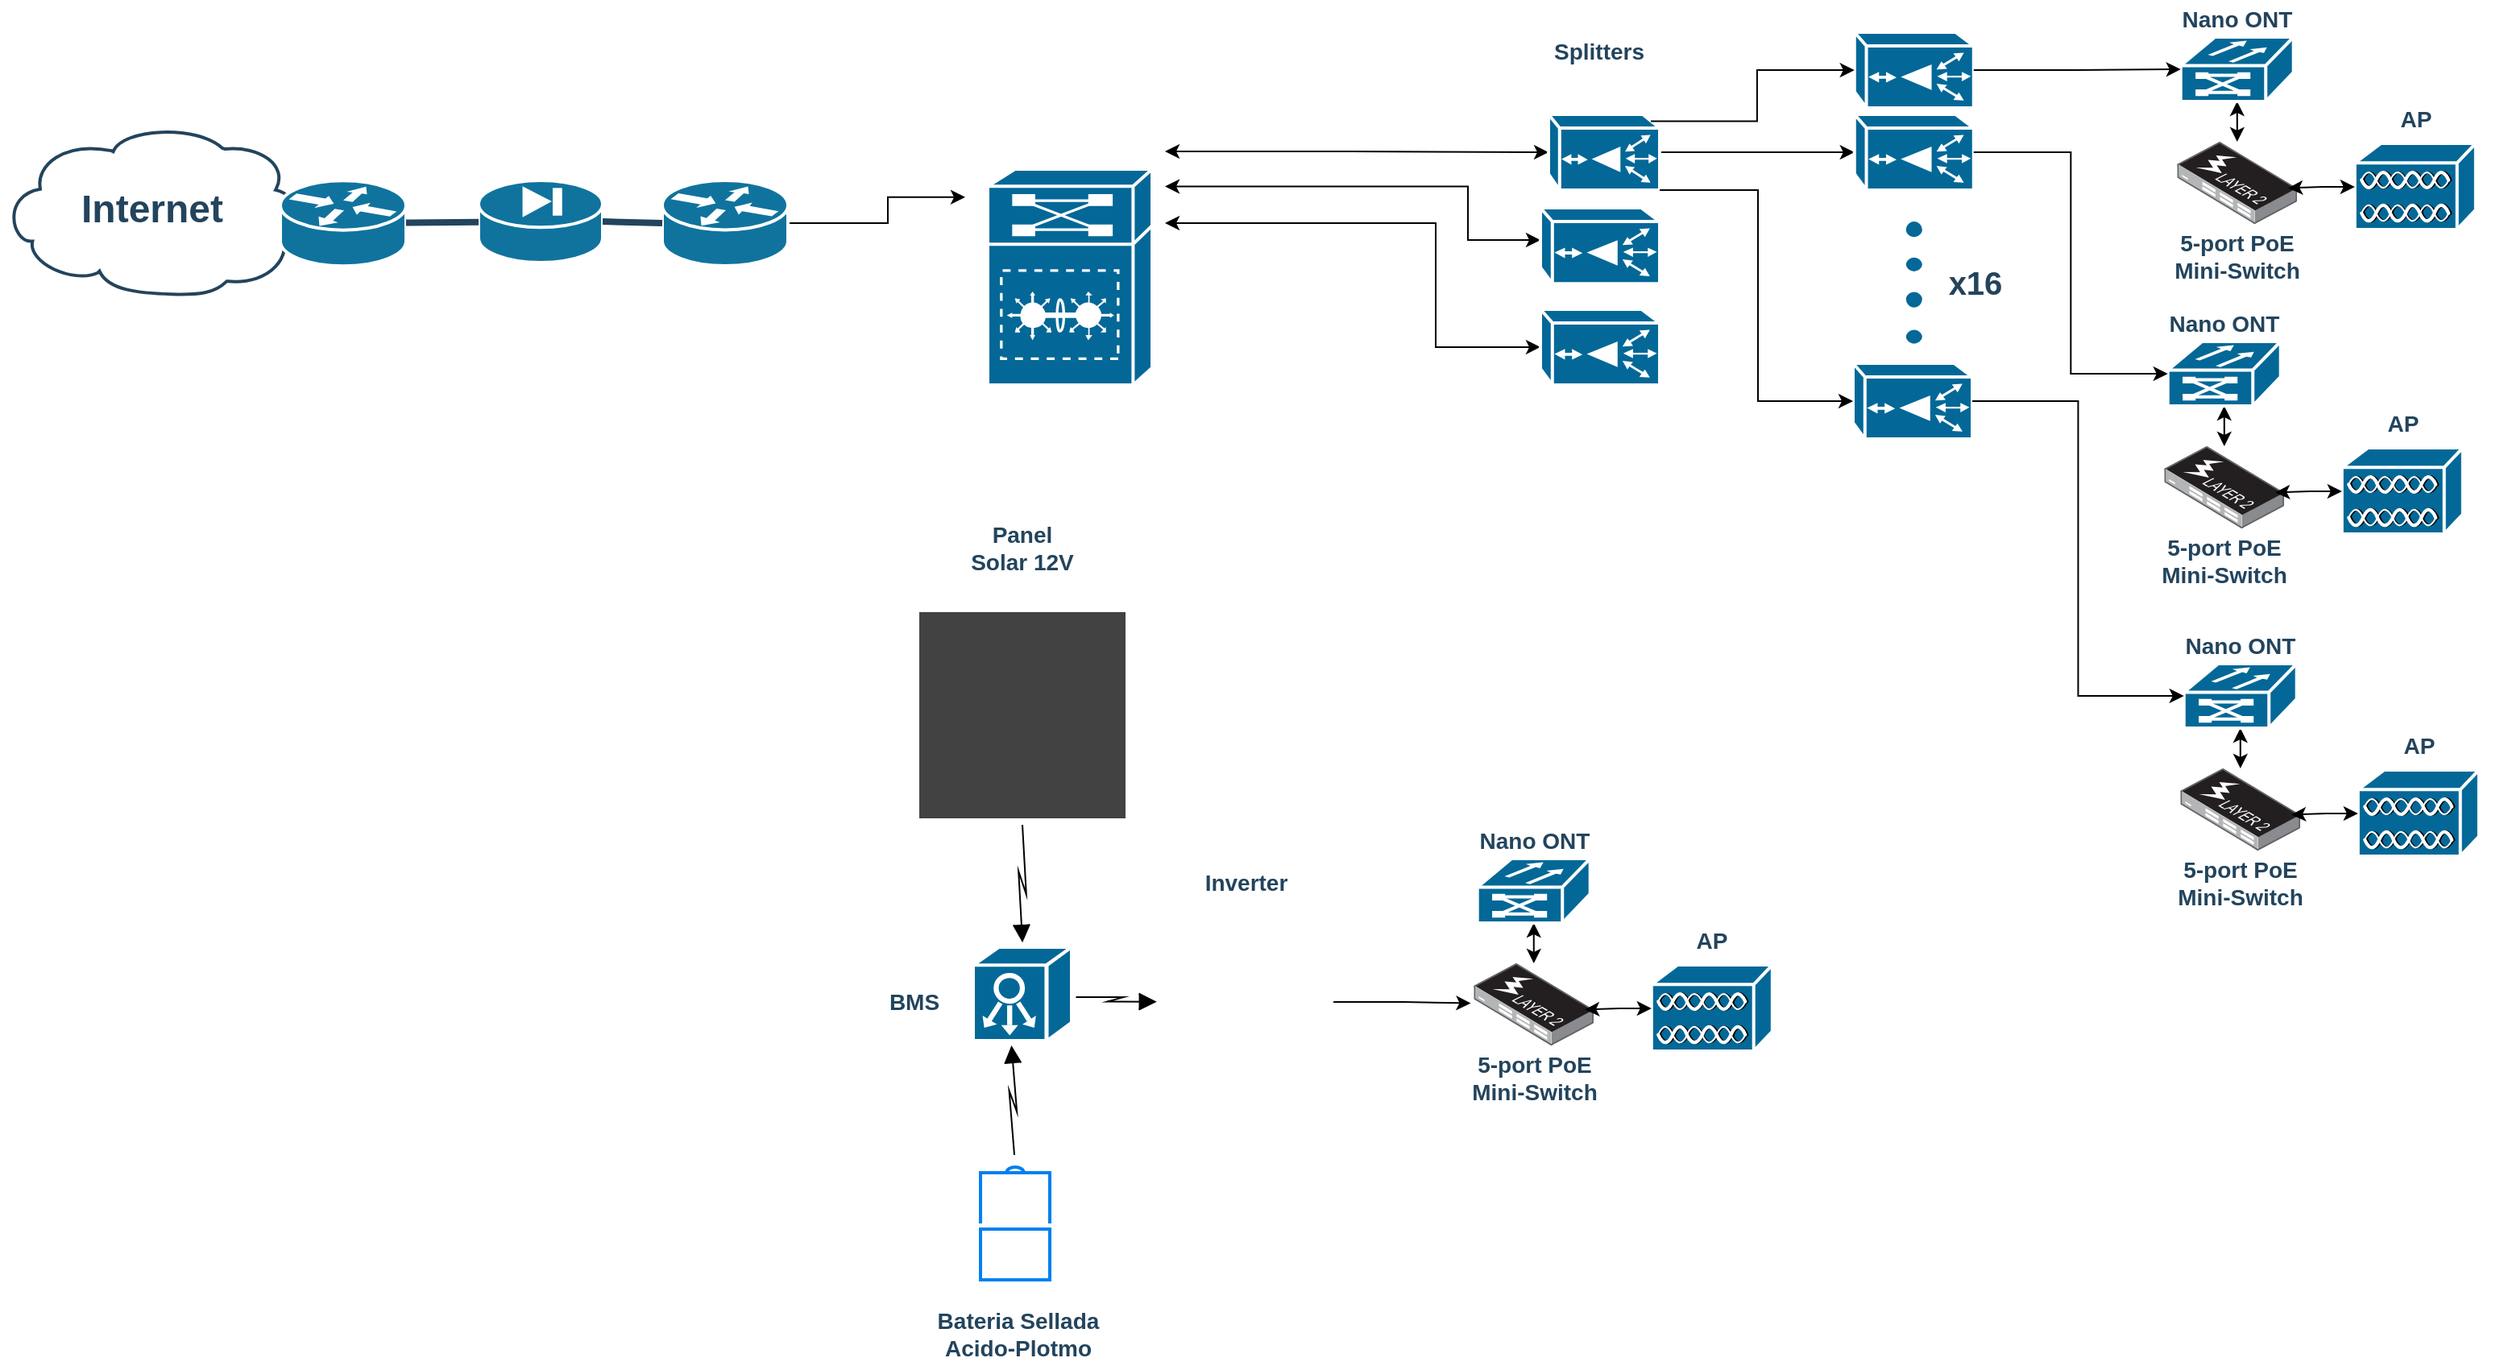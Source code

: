 <mxfile version="24.7.17">
  <diagram id="6a731a19-8d31-9384-78a2-239565b7b9f0" name="Page-1">
    <mxGraphModel dx="673" dy="814" grid="1" gridSize="10" guides="1" tooltips="1" connect="1" arrows="1" fold="1" page="1" pageScale="1" pageWidth="827" pageHeight="1169" background="none" math="0" shadow="0">
      <root>
        <mxCell id="0" />
        <mxCell id="1" parent="0" />
        <mxCell id="2108" value="" style="shape=mxgraph.cisco.security.pix_firewall;html=1;dashed=0;fillColor=#10739E;strokeColor=#ffffff;strokeWidth=2;verticalLabelPosition=bottom;verticalAlign=top;fontFamily=Helvetica;fontSize=36;fontColor=#FFB366" parent="1" vertex="1">
          <mxGeometry x="1206" y="252" width="77" height="51" as="geometry" />
        </mxCell>
        <mxCell id="2109" value="Internet" style="shape=mxgraph.cisco.storage.cloud;html=1;dashed=0;strokeColor=#23445D;fillColor=#ffffff;strokeWidth=2;fontFamily=Helvetica;fontSize=24;fontColor=#23445D;align=center;fontStyle=1" parent="1" vertex="1">
          <mxGeometry x="910" y="217.13" width="186" height="106" as="geometry" />
        </mxCell>
        <mxCell id="2138" value="" style="shape=mxgraph.cisco.routers.router;html=1;dashed=0;fillColor=#10739E;strokeColor=#ffffff;strokeWidth=2;verticalLabelPosition=bottom;verticalAlign=top;fontFamily=Helvetica;fontSize=36;fontColor=#FFB366" parent="1" vertex="1">
          <mxGeometry x="1083" y="252.13" width="78" height="53" as="geometry" />
        </mxCell>
        <mxCell id="2170" value="" style="elbow=horizontal;endArrow=none;html=1;strokeColor=#23445D;endFill=0;strokeWidth=4;rounded=1" parent="1" source="2108" target="2138" edge="1">
          <mxGeometry width="100" height="100" relative="1" as="geometry">
            <mxPoint x="1210" y="198.0" as="sourcePoint" />
            <mxPoint x="1210.278" y="240.083" as="targetPoint" />
          </mxGeometry>
        </mxCell>
        <mxCell id="HIduxNxZEO1oK-PVGiLZ-2269" style="edgeStyle=orthogonalEdgeStyle;rounded=0;orthogonalLoop=1;jettySize=auto;html=1;exitX=1;exitY=0.5;exitDx=0;exitDy=0;exitPerimeter=0;entryX=0;entryY=0.13;entryDx=-14;entryDy=0;entryPerimeter=0;" edge="1" parent="1" source="HIduxNxZEO1oK-PVGiLZ-2257" target="HIduxNxZEO1oK-PVGiLZ-2264">
          <mxGeometry relative="1" as="geometry">
            <mxPoint x="1440" y="300.0" as="targetPoint" />
          </mxGeometry>
        </mxCell>
        <mxCell id="HIduxNxZEO1oK-PVGiLZ-2257" value="" style="shape=mxgraph.cisco.routers.router;html=1;dashed=0;fillColor=#10739E;strokeColor=#ffffff;strokeWidth=2;verticalLabelPosition=bottom;verticalAlign=top;fontFamily=Helvetica;fontSize=36;fontColor=#FFB366" vertex="1" parent="1">
          <mxGeometry x="1320" y="252" width="78" height="53" as="geometry" />
        </mxCell>
        <mxCell id="HIduxNxZEO1oK-PVGiLZ-2260" value="" style="elbow=horizontal;endArrow=none;html=1;strokeColor=#23445D;endFill=0;strokeWidth=4;rounded=1;exitX=1;exitY=0.5;exitDx=0;exitDy=0;exitPerimeter=0;entryX=0;entryY=0.5;entryDx=0;entryDy=0;entryPerimeter=0;" edge="1" parent="1" source="2108" target="HIduxNxZEO1oK-PVGiLZ-2257">
          <mxGeometry width="100" height="100" relative="1" as="geometry">
            <mxPoint x="1300" y="193" as="sourcePoint" />
            <mxPoint x="1189" y="116" as="targetPoint" />
          </mxGeometry>
        </mxCell>
        <mxCell id="HIduxNxZEO1oK-PVGiLZ-2277" style="edgeStyle=orthogonalEdgeStyle;rounded=0;orthogonalLoop=1;jettySize=auto;html=1;exitX=1;exitY=0.08;exitDx=8;exitDy=0;exitPerimeter=0;startArrow=classic;startFill=1;" edge="1" parent="1" source="HIduxNxZEO1oK-PVGiLZ-2264" target="HIduxNxZEO1oK-PVGiLZ-2272">
          <mxGeometry relative="1" as="geometry">
            <Array as="points">
              <mxPoint x="1820" y="256" />
              <mxPoint x="1820" y="289" />
            </Array>
          </mxGeometry>
        </mxCell>
        <mxCell id="HIduxNxZEO1oK-PVGiLZ-2264" value="" style="shape=mxgraph.cisco.misc.vss;sketch=0;html=1;pointerEvents=1;dashed=0;fillColor=#036897;strokeColor=#ffffff;strokeWidth=2;verticalLabelPosition=bottom;verticalAlign=top;align=center;outlineConnect=0;points=[[0,0.13,0,-14,0],[0,0.37,0,-14,0],[0,0.62,0,-14,0],[0,0.87,0,-14,0],[1,0,0,8,-10],[1,0.08,0,8,0],[1,0.25,0,8,0],[1,0.42,0,8,0],[1,0.57,0,8,0],[1,0.75,0,8,0],[1,0.92,0,8,0]];" vertex="1" parent="1">
          <mxGeometry x="1522" y="245" width="102" height="134" as="geometry" />
        </mxCell>
        <mxCell id="HIduxNxZEO1oK-PVGiLZ-2271" style="edgeStyle=orthogonalEdgeStyle;rounded=0;orthogonalLoop=1;jettySize=auto;html=1;exitX=1;exitY=0;exitDx=8;exitDy=-11;exitPerimeter=0;entryX=1;entryY=0.5;entryDx=0;entryDy=0;entryPerimeter=0;jumpStyle=none;startArrow=classic;startFill=1;" edge="1" parent="1" source="HIduxNxZEO1oK-PVGiLZ-2264" target="HIduxNxZEO1oK-PVGiLZ-2266">
          <mxGeometry relative="1" as="geometry" />
        </mxCell>
        <mxCell id="HIduxNxZEO1oK-PVGiLZ-2281" style="edgeStyle=orthogonalEdgeStyle;rounded=0;orthogonalLoop=1;jettySize=auto;html=1;exitX=1;exitY=0.25;exitDx=8;exitDy=0;exitPerimeter=0;startArrow=classic;startFill=1;entryX=1;entryY=0.5;entryDx=0;entryDy=0;entryPerimeter=0;" edge="1" parent="1" source="HIduxNxZEO1oK-PVGiLZ-2264" target="HIduxNxZEO1oK-PVGiLZ-2275">
          <mxGeometry relative="1" as="geometry">
            <mxPoint x="1800" y="399" as="targetPoint" />
            <Array as="points">
              <mxPoint x="1800" y="279" />
              <mxPoint x="1800" y="356" />
            </Array>
          </mxGeometry>
        </mxCell>
        <mxCell id="HIduxNxZEO1oK-PVGiLZ-2282" value="&lt;font color=&quot;#23445d&quot;&gt;Splitters&lt;/font&gt;" style="rounded=1;whiteSpace=wrap;html=1;strokeColor=none;fillColor=none;fontSize=14;fontColor=#742B21;align=center;fontStyle=1" vertex="1" parent="1">
          <mxGeometry x="1864.5" y="162" width="73" height="19" as="geometry" />
        </mxCell>
        <mxCell id="HIduxNxZEO1oK-PVGiLZ-2295" value="" style="group" vertex="1" connectable="0" parent="1">
          <mxGeometry x="2248" y="140" width="209.25" height="168" as="geometry" />
        </mxCell>
        <mxCell id="HIduxNxZEO1oK-PVGiLZ-2291" value="&lt;font color=&quot;#23445d&quot;&gt;AP&lt;/font&gt;" style="rounded=1;whiteSpace=wrap;html=1;strokeColor=none;fillColor=none;fontSize=14;fontColor=#742B21;align=center;fontStyle=1" vertex="1" parent="HIduxNxZEO1oK-PVGiLZ-2295">
          <mxGeometry x="110.55" y="64.5" width="98.7" height="19" as="geometry" />
        </mxCell>
        <mxCell id="HIduxNxZEO1oK-PVGiLZ-2319" value="" style="group" vertex="1" connectable="0" parent="HIduxNxZEO1oK-PVGiLZ-2295">
          <mxGeometry width="197.4" height="168" as="geometry" />
        </mxCell>
        <mxCell id="HIduxNxZEO1oK-PVGiLZ-2293" style="edgeStyle=orthogonalEdgeStyle;rounded=0;orthogonalLoop=1;jettySize=auto;html=1;exitX=0.5;exitY=1;exitDx=0;exitDy=0;exitPerimeter=0;startArrow=classic;startFill=1;" edge="1" parent="HIduxNxZEO1oK-PVGiLZ-2319" source="HIduxNxZEO1oK-PVGiLZ-2268" target="HIduxNxZEO1oK-PVGiLZ-2283">
          <mxGeometry relative="1" as="geometry" />
        </mxCell>
        <mxCell id="HIduxNxZEO1oK-PVGiLZ-2268" value="" style="shape=mxgraph.cisco.misc.iptc;sketch=0;html=1;pointerEvents=1;dashed=0;fillColor=#036897;strokeColor=#ffffff;strokeWidth=2;verticalLabelPosition=bottom;verticalAlign=top;align=center;outlineConnect=0;" vertex="1" parent="HIduxNxZEO1oK-PVGiLZ-2319">
          <mxGeometry x="14.35" y="23" width="70" height="40" as="geometry" />
        </mxCell>
        <mxCell id="HIduxNxZEO1oK-PVGiLZ-2283" value="" style="image;points=[];aspect=fixed;html=1;align=center;shadow=0;dashed=0;image=img/lib/allied_telesis/switch/Switch_24_port_L2_POE.svg;" vertex="1" parent="HIduxNxZEO1oK-PVGiLZ-2319">
          <mxGeometry x="12.15" y="88" width="74.4" height="51" as="geometry" />
        </mxCell>
        <mxCell id="HIduxNxZEO1oK-PVGiLZ-2288" value="&lt;font color=&quot;#23445d&quot;&gt;5-port PoE&lt;/font&gt;&lt;div&gt;&lt;font color=&quot;#23445d&quot;&gt;Mini-Switch&lt;/font&gt;&lt;/div&gt;" style="rounded=1;whiteSpace=wrap;html=1;strokeColor=none;fillColor=none;fontSize=14;fontColor=#742B21;align=center;fontStyle=1" vertex="1" parent="HIduxNxZEO1oK-PVGiLZ-2319">
          <mxGeometry x="4.547e-13" y="149" width="98.7" height="19" as="geometry" />
        </mxCell>
        <mxCell id="HIduxNxZEO1oK-PVGiLZ-2290" value="&lt;font color=&quot;#23445d&quot;&gt;Nano ONT&lt;/font&gt;" style="rounded=1;whiteSpace=wrap;html=1;strokeColor=none;fillColor=none;fontSize=14;fontColor=#742B21;align=center;fontStyle=1" vertex="1" parent="HIduxNxZEO1oK-PVGiLZ-2319">
          <mxGeometry width="98.7" height="23" as="geometry" />
        </mxCell>
        <mxCell id="HIduxNxZEO1oK-PVGiLZ-2292" value="" style="shape=mxgraph.cisco.misc.dual_mode;sketch=0;html=1;pointerEvents=1;dashed=0;fillColor=#036897;strokeColor=#ffffff;strokeWidth=2;verticalLabelPosition=bottom;verticalAlign=top;align=center;outlineConnect=0;" vertex="1" parent="HIduxNxZEO1oK-PVGiLZ-2319">
          <mxGeometry x="122.4" y="89" width="75" height="54" as="geometry" />
        </mxCell>
        <mxCell id="HIduxNxZEO1oK-PVGiLZ-2294" style="edgeStyle=orthogonalEdgeStyle;rounded=0;orthogonalLoop=1;jettySize=auto;html=1;exitX=0;exitY=0.5;exitDx=0;exitDy=0;exitPerimeter=0;entryX=0.926;entryY=0.564;entryDx=0;entryDy=0;entryPerimeter=0;startArrow=classic;startFill=1;" edge="1" parent="HIduxNxZEO1oK-PVGiLZ-2319" source="HIduxNxZEO1oK-PVGiLZ-2292" target="HIduxNxZEO1oK-PVGiLZ-2283">
          <mxGeometry relative="1" as="geometry" />
        </mxCell>
        <mxCell id="HIduxNxZEO1oK-PVGiLZ-2306" style="edgeStyle=orthogonalEdgeStyle;rounded=0;orthogonalLoop=1;jettySize=auto;html=1;exitX=0;exitY=0.5;exitDx=0;exitDy=0;exitPerimeter=0;" edge="1" parent="1" source="HIduxNxZEO1oK-PVGiLZ-2266" target="HIduxNxZEO1oK-PVGiLZ-2303">
          <mxGeometry relative="1" as="geometry" />
        </mxCell>
        <mxCell id="HIduxNxZEO1oK-PVGiLZ-2266" value="" style="shape=mxgraph.cisco.misc.wae;sketch=0;html=1;pointerEvents=1;dashed=0;fillColor=#036897;strokeColor=#ffffff;strokeWidth=2;verticalLabelPosition=bottom;verticalAlign=top;align=center;outlineConnect=0;flipH=1;" vertex="1" parent="1">
          <mxGeometry x="1870" y="211" width="69" height="47.03" as="geometry" />
        </mxCell>
        <mxCell id="HIduxNxZEO1oK-PVGiLZ-2272" value="" style="shape=mxgraph.cisco.misc.wae;sketch=0;html=1;pointerEvents=1;dashed=0;fillColor=#036897;strokeColor=#ffffff;strokeWidth=2;verticalLabelPosition=bottom;verticalAlign=top;align=center;outlineConnect=0;flipH=1;" vertex="1" parent="1">
          <mxGeometry x="1865" y="269.05" width="74" height="47.028" as="geometry" />
        </mxCell>
        <mxCell id="HIduxNxZEO1oK-PVGiLZ-2275" value="" style="shape=mxgraph.cisco.misc.wae;sketch=0;html=1;pointerEvents=1;dashed=0;fillColor=#036897;strokeColor=#ffffff;strokeWidth=2;verticalLabelPosition=bottom;verticalAlign=top;align=center;outlineConnect=0;flipH=1;" vertex="1" parent="1">
          <mxGeometry x="1865" y="331.972" width="74" height="47.028" as="geometry" />
        </mxCell>
        <mxCell id="HIduxNxZEO1oK-PVGiLZ-2296" value="" style="shape=mxgraph.cisco.misc.dot-dot;sketch=0;html=1;pointerEvents=1;dashed=0;fillColor=#036897;strokeColor=#ffffff;strokeWidth=2;verticalLabelPosition=bottom;verticalAlign=top;align=center;outlineConnect=0;rotation=90;" vertex="1" parent="1">
          <mxGeometry x="2059" y="306.01" width="75.75" height="18.75" as="geometry" />
        </mxCell>
        <mxCell id="HIduxNxZEO1oK-PVGiLZ-2297" value="&lt;font style=&quot;font-size: 20px;&quot; color=&quot;#23445d&quot;&gt;x16&lt;/font&gt;" style="rounded=1;whiteSpace=wrap;html=1;strokeColor=none;fillColor=none;fontSize=14;fontColor=#742B21;align=center;fontStyle=1" vertex="1" parent="1">
          <mxGeometry x="2109.88" y="307.63" width="50" height="15.5" as="geometry" />
        </mxCell>
        <mxCell id="HIduxNxZEO1oK-PVGiLZ-2300" value="" style="shape=mxgraph.cisco.misc.wae;sketch=0;html=1;pointerEvents=1;dashed=0;fillColor=#036897;strokeColor=#ffffff;strokeWidth=2;verticalLabelPosition=bottom;verticalAlign=top;align=center;outlineConnect=0;flipH=1;" vertex="1" parent="1">
          <mxGeometry x="2059.88" y="160" width="74" height="47.028" as="geometry" />
        </mxCell>
        <mxCell id="HIduxNxZEO1oK-PVGiLZ-2301" style="edgeStyle=orthogonalEdgeStyle;rounded=0;orthogonalLoop=1;jettySize=auto;html=1;entryX=1;entryY=0.5;entryDx=0;entryDy=0;entryPerimeter=0;exitX=0.08;exitY=0.09;exitDx=0;exitDy=0;exitPerimeter=0;" edge="1" parent="1" source="HIduxNxZEO1oK-PVGiLZ-2266" target="HIduxNxZEO1oK-PVGiLZ-2300">
          <mxGeometry relative="1" as="geometry">
            <mxPoint x="2010" y="239" as="sourcePoint" />
          </mxGeometry>
        </mxCell>
        <mxCell id="HIduxNxZEO1oK-PVGiLZ-2303" value="" style="shape=mxgraph.cisco.misc.wae;sketch=0;html=1;pointerEvents=1;dashed=0;fillColor=#036897;strokeColor=#ffffff;strokeWidth=2;verticalLabelPosition=bottom;verticalAlign=top;align=center;outlineConnect=0;flipH=1;" vertex="1" parent="1">
          <mxGeometry x="2059.88" y="210.98" width="74" height="47.028" as="geometry" />
        </mxCell>
        <mxCell id="HIduxNxZEO1oK-PVGiLZ-2307" value="" style="shape=mxgraph.cisco.misc.wae;sketch=0;html=1;pointerEvents=1;dashed=0;fillColor=#036897;strokeColor=#ffffff;strokeWidth=2;verticalLabelPosition=bottom;verticalAlign=top;align=center;outlineConnect=0;flipH=1;" vertex="1" parent="1">
          <mxGeometry x="2059" y="365.51" width="74" height="47.028" as="geometry" />
        </mxCell>
        <mxCell id="HIduxNxZEO1oK-PVGiLZ-2308" style="edgeStyle=orthogonalEdgeStyle;rounded=0;orthogonalLoop=1;jettySize=auto;html=1;exitX=0;exitY=1;exitDx=0;exitDy=0;exitPerimeter=0;entryX=1;entryY=0.5;entryDx=0;entryDy=0;entryPerimeter=0;" edge="1" parent="1" source="HIduxNxZEO1oK-PVGiLZ-2266" target="HIduxNxZEO1oK-PVGiLZ-2307">
          <mxGeometry relative="1" as="geometry">
            <Array as="points">
              <mxPoint x="2000" y="258" />
              <mxPoint x="2000" y="389" />
            </Array>
          </mxGeometry>
        </mxCell>
        <mxCell id="HIduxNxZEO1oK-PVGiLZ-2309" style="edgeStyle=orthogonalEdgeStyle;rounded=0;orthogonalLoop=1;jettySize=auto;html=1;exitX=0;exitY=0.5;exitDx=0;exitDy=0;exitPerimeter=0;entryX=0;entryY=0.5;entryDx=0;entryDy=0;entryPerimeter=0;" edge="1" parent="1" source="HIduxNxZEO1oK-PVGiLZ-2300" target="HIduxNxZEO1oK-PVGiLZ-2268">
          <mxGeometry relative="1" as="geometry" />
        </mxCell>
        <mxCell id="HIduxNxZEO1oK-PVGiLZ-2320" value="" style="group" vertex="1" connectable="0" parent="1">
          <mxGeometry x="2240" y="329" width="209.25" height="168" as="geometry" />
        </mxCell>
        <mxCell id="HIduxNxZEO1oK-PVGiLZ-2321" value="&lt;font color=&quot;#23445d&quot;&gt;AP&lt;/font&gt;" style="rounded=1;whiteSpace=wrap;html=1;strokeColor=none;fillColor=none;fontSize=14;fontColor=#742B21;align=center;fontStyle=1" vertex="1" parent="HIduxNxZEO1oK-PVGiLZ-2320">
          <mxGeometry x="110.55" y="64.5" width="98.7" height="19" as="geometry" />
        </mxCell>
        <mxCell id="HIduxNxZEO1oK-PVGiLZ-2322" value="" style="group" vertex="1" connectable="0" parent="HIduxNxZEO1oK-PVGiLZ-2320">
          <mxGeometry width="197.4" height="168" as="geometry" />
        </mxCell>
        <mxCell id="HIduxNxZEO1oK-PVGiLZ-2323" style="edgeStyle=orthogonalEdgeStyle;rounded=0;orthogonalLoop=1;jettySize=auto;html=1;exitX=0.5;exitY=1;exitDx=0;exitDy=0;exitPerimeter=0;startArrow=classic;startFill=1;" edge="1" parent="HIduxNxZEO1oK-PVGiLZ-2322" source="HIduxNxZEO1oK-PVGiLZ-2324" target="HIduxNxZEO1oK-PVGiLZ-2325">
          <mxGeometry relative="1" as="geometry" />
        </mxCell>
        <mxCell id="HIduxNxZEO1oK-PVGiLZ-2324" value="" style="shape=mxgraph.cisco.misc.iptc;sketch=0;html=1;pointerEvents=1;dashed=0;fillColor=#036897;strokeColor=#ffffff;strokeWidth=2;verticalLabelPosition=bottom;verticalAlign=top;align=center;outlineConnect=0;" vertex="1" parent="HIduxNxZEO1oK-PVGiLZ-2322">
          <mxGeometry x="14.35" y="23" width="70" height="40" as="geometry" />
        </mxCell>
        <mxCell id="HIduxNxZEO1oK-PVGiLZ-2325" value="" style="image;points=[];aspect=fixed;html=1;align=center;shadow=0;dashed=0;image=img/lib/allied_telesis/switch/Switch_24_port_L2_POE.svg;" vertex="1" parent="HIduxNxZEO1oK-PVGiLZ-2322">
          <mxGeometry x="12.15" y="88" width="74.4" height="51" as="geometry" />
        </mxCell>
        <mxCell id="HIduxNxZEO1oK-PVGiLZ-2326" value="&lt;font color=&quot;#23445d&quot;&gt;5-port PoE&lt;/font&gt;&lt;div&gt;&lt;font color=&quot;#23445d&quot;&gt;Mini-Switch&lt;/font&gt;&lt;/div&gt;" style="rounded=1;whiteSpace=wrap;html=1;strokeColor=none;fillColor=none;fontSize=14;fontColor=#742B21;align=center;fontStyle=1" vertex="1" parent="HIduxNxZEO1oK-PVGiLZ-2322">
          <mxGeometry x="4.547e-13" y="149" width="98.7" height="19" as="geometry" />
        </mxCell>
        <mxCell id="HIduxNxZEO1oK-PVGiLZ-2327" value="&lt;font color=&quot;#23445d&quot;&gt;Nano ONT&lt;/font&gt;" style="rounded=1;whiteSpace=wrap;html=1;strokeColor=none;fillColor=none;fontSize=14;fontColor=#742B21;align=center;fontStyle=1" vertex="1" parent="HIduxNxZEO1oK-PVGiLZ-2322">
          <mxGeometry width="98.7" height="23" as="geometry" />
        </mxCell>
        <mxCell id="HIduxNxZEO1oK-PVGiLZ-2328" value="" style="shape=mxgraph.cisco.misc.dual_mode;sketch=0;html=1;pointerEvents=1;dashed=0;fillColor=#036897;strokeColor=#ffffff;strokeWidth=2;verticalLabelPosition=bottom;verticalAlign=top;align=center;outlineConnect=0;" vertex="1" parent="HIduxNxZEO1oK-PVGiLZ-2322">
          <mxGeometry x="122.4" y="89" width="75" height="54" as="geometry" />
        </mxCell>
        <mxCell id="HIduxNxZEO1oK-PVGiLZ-2329" style="edgeStyle=orthogonalEdgeStyle;rounded=0;orthogonalLoop=1;jettySize=auto;html=1;exitX=0;exitY=0.5;exitDx=0;exitDy=0;exitPerimeter=0;entryX=0.926;entryY=0.564;entryDx=0;entryDy=0;entryPerimeter=0;startArrow=classic;startFill=1;" edge="1" parent="HIduxNxZEO1oK-PVGiLZ-2322" source="HIduxNxZEO1oK-PVGiLZ-2328" target="HIduxNxZEO1oK-PVGiLZ-2325">
          <mxGeometry relative="1" as="geometry" />
        </mxCell>
        <mxCell id="HIduxNxZEO1oK-PVGiLZ-2330" style="edgeStyle=orthogonalEdgeStyle;rounded=0;orthogonalLoop=1;jettySize=auto;html=1;exitX=0;exitY=0.5;exitDx=0;exitDy=0;exitPerimeter=0;entryX=0;entryY=0.5;entryDx=0;entryDy=0;entryPerimeter=0;" edge="1" parent="1" source="HIduxNxZEO1oK-PVGiLZ-2303" target="HIduxNxZEO1oK-PVGiLZ-2324">
          <mxGeometry relative="1" as="geometry" />
        </mxCell>
        <mxCell id="HIduxNxZEO1oK-PVGiLZ-2331" value="" style="group" vertex="1" connectable="0" parent="1">
          <mxGeometry x="2250" y="529" width="209.25" height="168" as="geometry" />
        </mxCell>
        <mxCell id="HIduxNxZEO1oK-PVGiLZ-2332" value="&lt;font color=&quot;#23445d&quot;&gt;AP&lt;/font&gt;" style="rounded=1;whiteSpace=wrap;html=1;strokeColor=none;fillColor=none;fontSize=14;fontColor=#742B21;align=center;fontStyle=1" vertex="1" parent="HIduxNxZEO1oK-PVGiLZ-2331">
          <mxGeometry x="110.55" y="64.5" width="98.7" height="19" as="geometry" />
        </mxCell>
        <mxCell id="HIduxNxZEO1oK-PVGiLZ-2333" value="" style="group" vertex="1" connectable="0" parent="HIduxNxZEO1oK-PVGiLZ-2331">
          <mxGeometry width="197.4" height="168" as="geometry" />
        </mxCell>
        <mxCell id="HIduxNxZEO1oK-PVGiLZ-2334" style="edgeStyle=orthogonalEdgeStyle;rounded=0;orthogonalLoop=1;jettySize=auto;html=1;exitX=0.5;exitY=1;exitDx=0;exitDy=0;exitPerimeter=0;startArrow=classic;startFill=1;" edge="1" parent="HIduxNxZEO1oK-PVGiLZ-2333" source="HIduxNxZEO1oK-PVGiLZ-2335" target="HIduxNxZEO1oK-PVGiLZ-2336">
          <mxGeometry relative="1" as="geometry" />
        </mxCell>
        <mxCell id="HIduxNxZEO1oK-PVGiLZ-2335" value="" style="shape=mxgraph.cisco.misc.iptc;sketch=0;html=1;pointerEvents=1;dashed=0;fillColor=#036897;strokeColor=#ffffff;strokeWidth=2;verticalLabelPosition=bottom;verticalAlign=top;align=center;outlineConnect=0;" vertex="1" parent="HIduxNxZEO1oK-PVGiLZ-2333">
          <mxGeometry x="14.35" y="23" width="70" height="40" as="geometry" />
        </mxCell>
        <mxCell id="HIduxNxZEO1oK-PVGiLZ-2336" value="" style="image;points=[];aspect=fixed;html=1;align=center;shadow=0;dashed=0;image=img/lib/allied_telesis/switch/Switch_24_port_L2_POE.svg;" vertex="1" parent="HIduxNxZEO1oK-PVGiLZ-2333">
          <mxGeometry x="12.15" y="88" width="74.4" height="51" as="geometry" />
        </mxCell>
        <mxCell id="HIduxNxZEO1oK-PVGiLZ-2337" value="&lt;font color=&quot;#23445d&quot;&gt;5-port PoE&lt;/font&gt;&lt;div&gt;&lt;font color=&quot;#23445d&quot;&gt;Mini-Switch&lt;/font&gt;&lt;/div&gt;" style="rounded=1;whiteSpace=wrap;html=1;strokeColor=none;fillColor=none;fontSize=14;fontColor=#742B21;align=center;fontStyle=1" vertex="1" parent="HIduxNxZEO1oK-PVGiLZ-2333">
          <mxGeometry x="4.547e-13" y="149" width="98.7" height="19" as="geometry" />
        </mxCell>
        <mxCell id="HIduxNxZEO1oK-PVGiLZ-2338" value="&lt;font color=&quot;#23445d&quot;&gt;Nano ONT&lt;/font&gt;" style="rounded=1;whiteSpace=wrap;html=1;strokeColor=none;fillColor=none;fontSize=14;fontColor=#742B21;align=center;fontStyle=1" vertex="1" parent="HIduxNxZEO1oK-PVGiLZ-2333">
          <mxGeometry width="98.7" height="23" as="geometry" />
        </mxCell>
        <mxCell id="HIduxNxZEO1oK-PVGiLZ-2339" value="" style="shape=mxgraph.cisco.misc.dual_mode;sketch=0;html=1;pointerEvents=1;dashed=0;fillColor=#036897;strokeColor=#ffffff;strokeWidth=2;verticalLabelPosition=bottom;verticalAlign=top;align=center;outlineConnect=0;" vertex="1" parent="HIduxNxZEO1oK-PVGiLZ-2333">
          <mxGeometry x="122.4" y="89" width="75" height="54" as="geometry" />
        </mxCell>
        <mxCell id="HIduxNxZEO1oK-PVGiLZ-2340" style="edgeStyle=orthogonalEdgeStyle;rounded=0;orthogonalLoop=1;jettySize=auto;html=1;exitX=0;exitY=0.5;exitDx=0;exitDy=0;exitPerimeter=0;entryX=0.926;entryY=0.564;entryDx=0;entryDy=0;entryPerimeter=0;startArrow=classic;startFill=1;" edge="1" parent="HIduxNxZEO1oK-PVGiLZ-2333" source="HIduxNxZEO1oK-PVGiLZ-2339" target="HIduxNxZEO1oK-PVGiLZ-2336">
          <mxGeometry relative="1" as="geometry" />
        </mxCell>
        <mxCell id="HIduxNxZEO1oK-PVGiLZ-2341" style="edgeStyle=orthogonalEdgeStyle;rounded=0;orthogonalLoop=1;jettySize=auto;html=1;exitX=0;exitY=0.5;exitDx=0;exitDy=0;exitPerimeter=0;entryX=0;entryY=0.5;entryDx=0;entryDy=0;entryPerimeter=0;" edge="1" parent="1" source="HIduxNxZEO1oK-PVGiLZ-2307" target="HIduxNxZEO1oK-PVGiLZ-2335">
          <mxGeometry relative="1" as="geometry" />
        </mxCell>
        <mxCell id="HIduxNxZEO1oK-PVGiLZ-2352" value="" style="group" vertex="1" connectable="0" parent="1">
          <mxGeometry x="1811.5" y="650" width="209.25" height="168" as="geometry" />
        </mxCell>
        <mxCell id="HIduxNxZEO1oK-PVGiLZ-2353" value="&lt;font color=&quot;#23445d&quot;&gt;AP&lt;/font&gt;" style="rounded=1;whiteSpace=wrap;html=1;strokeColor=none;fillColor=none;fontSize=14;fontColor=#742B21;align=center;fontStyle=1" vertex="1" parent="HIduxNxZEO1oK-PVGiLZ-2352">
          <mxGeometry x="110.55" y="64.5" width="98.7" height="19" as="geometry" />
        </mxCell>
        <mxCell id="HIduxNxZEO1oK-PVGiLZ-2354" value="" style="group" vertex="1" connectable="0" parent="HIduxNxZEO1oK-PVGiLZ-2352">
          <mxGeometry width="197.4" height="168" as="geometry" />
        </mxCell>
        <mxCell id="HIduxNxZEO1oK-PVGiLZ-2355" style="edgeStyle=orthogonalEdgeStyle;rounded=0;orthogonalLoop=1;jettySize=auto;html=1;exitX=0.5;exitY=1;exitDx=0;exitDy=0;exitPerimeter=0;startArrow=classic;startFill=1;" edge="1" parent="HIduxNxZEO1oK-PVGiLZ-2354" source="HIduxNxZEO1oK-PVGiLZ-2356" target="HIduxNxZEO1oK-PVGiLZ-2357">
          <mxGeometry relative="1" as="geometry" />
        </mxCell>
        <mxCell id="HIduxNxZEO1oK-PVGiLZ-2356" value="" style="shape=mxgraph.cisco.misc.iptc;sketch=0;html=1;pointerEvents=1;dashed=0;fillColor=#036897;strokeColor=#ffffff;strokeWidth=2;verticalLabelPosition=bottom;verticalAlign=top;align=center;outlineConnect=0;" vertex="1" parent="HIduxNxZEO1oK-PVGiLZ-2354">
          <mxGeometry x="14.35" y="23" width="70" height="40" as="geometry" />
        </mxCell>
        <mxCell id="HIduxNxZEO1oK-PVGiLZ-2357" value="" style="image;points=[];aspect=fixed;html=1;align=center;shadow=0;dashed=0;image=img/lib/allied_telesis/switch/Switch_24_port_L2_POE.svg;" vertex="1" parent="HIduxNxZEO1oK-PVGiLZ-2354">
          <mxGeometry x="12.15" y="88" width="74.4" height="51" as="geometry" />
        </mxCell>
        <mxCell id="HIduxNxZEO1oK-PVGiLZ-2358" value="&lt;font color=&quot;#23445d&quot;&gt;5-port PoE&lt;/font&gt;&lt;div&gt;&lt;font color=&quot;#23445d&quot;&gt;Mini-Switch&lt;/font&gt;&lt;/div&gt;" style="rounded=1;whiteSpace=wrap;html=1;strokeColor=none;fillColor=none;fontSize=14;fontColor=#742B21;align=center;fontStyle=1" vertex="1" parent="HIduxNxZEO1oK-PVGiLZ-2354">
          <mxGeometry x="4.547e-13" y="149" width="98.7" height="19" as="geometry" />
        </mxCell>
        <mxCell id="HIduxNxZEO1oK-PVGiLZ-2359" value="&lt;font color=&quot;#23445d&quot;&gt;Nano ONT&lt;/font&gt;" style="rounded=1;whiteSpace=wrap;html=1;strokeColor=none;fillColor=none;fontSize=14;fontColor=#742B21;align=center;fontStyle=1" vertex="1" parent="HIduxNxZEO1oK-PVGiLZ-2354">
          <mxGeometry width="98.7" height="23" as="geometry" />
        </mxCell>
        <mxCell id="HIduxNxZEO1oK-PVGiLZ-2360" value="" style="shape=mxgraph.cisco.misc.dual_mode;sketch=0;html=1;pointerEvents=1;dashed=0;fillColor=#036897;strokeColor=#ffffff;strokeWidth=2;verticalLabelPosition=bottom;verticalAlign=top;align=center;outlineConnect=0;" vertex="1" parent="HIduxNxZEO1oK-PVGiLZ-2354">
          <mxGeometry x="122.4" y="89" width="75" height="54" as="geometry" />
        </mxCell>
        <mxCell id="HIduxNxZEO1oK-PVGiLZ-2361" style="edgeStyle=orthogonalEdgeStyle;rounded=0;orthogonalLoop=1;jettySize=auto;html=1;exitX=0;exitY=0.5;exitDx=0;exitDy=0;exitPerimeter=0;entryX=0.926;entryY=0.564;entryDx=0;entryDy=0;entryPerimeter=0;startArrow=classic;startFill=1;" edge="1" parent="HIduxNxZEO1oK-PVGiLZ-2354" source="HIduxNxZEO1oK-PVGiLZ-2360" target="HIduxNxZEO1oK-PVGiLZ-2357">
          <mxGeometry relative="1" as="geometry" />
        </mxCell>
        <mxCell id="HIduxNxZEO1oK-PVGiLZ-2362" value="" style="html=1;verticalLabelPosition=bottom;align=center;labelBackgroundColor=#ffffff;verticalAlign=top;strokeWidth=2;strokeColor=#0080F0;shadow=0;dashed=0;shape=mxgraph.ios7.icons.battery;rotation=-90;" vertex="1" parent="1">
          <mxGeometry x="1504" y="878" width="70" height="43" as="geometry" />
        </mxCell>
        <mxCell id="HIduxNxZEO1oK-PVGiLZ-2364" value="" style="shape=mxgraph.cisco.controllers_and_modules.system_controller;html=1;pointerEvents=1;dashed=0;fillColor=#036897;strokeColor=#ffffff;strokeWidth=2;verticalLabelPosition=bottom;verticalAlign=top;align=center;outlineConnect=0;" vertex="1" parent="1">
          <mxGeometry x="1513" y="728" width="61" height="58" as="geometry" />
        </mxCell>
        <mxCell id="HIduxNxZEO1oK-PVGiLZ-2366" value="" style="shape=image;verticalLabelPosition=bottom;labelBackgroundColor=default;verticalAlign=top;aspect=fixed;imageAspect=0;image=https://symbols-electrical.getvecta.com/stencil_224/52_power-supply-rectifier-ac-dc.af28b1a78d.png;rotation=-180;clipPath=inset(19.33% 19.67% 19.67% 19.33%);" vertex="1" parent="1">
          <mxGeometry x="1628.5" y="708" width="108" height="108" as="geometry" />
        </mxCell>
        <mxCell id="HIduxNxZEO1oK-PVGiLZ-2367" value="" style="shape=image;html=1;verticalAlign=top;verticalLabelPosition=bottom;labelBackgroundColor=#ffffff;imageAspect=0;aspect=fixed;image=https://cdn1.iconfinder.com/data/icons/science-technology-outline-24-px/24/tech_solar_panelsolar_cellsolar_energy_panelsolar_system-128.png;imageBorder=none;imageBackground=#424242;fillStyle=auto;" vertex="1" parent="1">
          <mxGeometry x="1479.5" y="520" width="128" height="128" as="geometry" />
        </mxCell>
        <mxCell id="HIduxNxZEO1oK-PVGiLZ-2368" value="" style="shape=mxgraph.lean_mapping.electronic_info_flow_edge;html=1;rounded=0;exitX=0.5;exitY=1;exitDx=0;exitDy=0;" edge="1" parent="1" source="HIduxNxZEO1oK-PVGiLZ-2367" target="HIduxNxZEO1oK-PVGiLZ-2364">
          <mxGeometry width="100" height="100" relative="1" as="geometry">
            <mxPoint x="1688.5" y="658" as="sourcePoint" />
            <mxPoint x="1788.5" y="558" as="targetPoint" />
          </mxGeometry>
        </mxCell>
        <mxCell id="HIduxNxZEO1oK-PVGiLZ-2369" value="" style="shape=mxgraph.lean_mapping.electronic_info_flow_edge;html=1;rounded=0;exitX=1.054;exitY=0.491;exitDx=0;exitDy=0;entryX=0.389;entryY=1.007;entryDx=0;entryDy=0;entryPerimeter=0;exitPerimeter=0;" edge="1" parent="1" source="HIduxNxZEO1oK-PVGiLZ-2362" target="HIduxNxZEO1oK-PVGiLZ-2364">
          <mxGeometry width="100" height="100" relative="1" as="geometry">
            <mxPoint x="1553.5" y="658" as="sourcePoint" />
            <mxPoint x="1548.5" y="708" as="targetPoint" />
          </mxGeometry>
        </mxCell>
        <mxCell id="HIduxNxZEO1oK-PVGiLZ-2370" value="" style="shape=mxgraph.lean_mapping.electronic_info_flow_edge;html=1;rounded=0;entryX=1;entryY=0.5;entryDx=0;entryDy=0;" edge="1" parent="1" source="HIduxNxZEO1oK-PVGiLZ-2364" target="HIduxNxZEO1oK-PVGiLZ-2366">
          <mxGeometry width="100" height="100" relative="1" as="geometry">
            <mxPoint x="1548.5" y="871" as="sourcePoint" />
            <mxPoint x="1546.5" y="796" as="targetPoint" />
          </mxGeometry>
        </mxCell>
        <mxCell id="HIduxNxZEO1oK-PVGiLZ-2371" style="edgeStyle=orthogonalEdgeStyle;rounded=0;orthogonalLoop=1;jettySize=auto;html=1;exitX=0;exitY=0.5;exitDx=0;exitDy=0;entryX=-0.026;entryY=0.486;entryDx=0;entryDy=0;entryPerimeter=0;" edge="1" parent="1" source="HIduxNxZEO1oK-PVGiLZ-2366" target="HIduxNxZEO1oK-PVGiLZ-2357">
          <mxGeometry relative="1" as="geometry" />
        </mxCell>
        <mxCell id="HIduxNxZEO1oK-PVGiLZ-2372" value="&lt;font color=&quot;#23445d&quot;&gt;Panel Solar 12V&lt;/font&gt;" style="rounded=1;whiteSpace=wrap;html=1;strokeColor=none;fillColor=none;fontSize=14;fontColor=#742B21;align=center;fontStyle=1" vertex="1" parent="1">
          <mxGeometry x="1507" y="470" width="73" height="19" as="geometry" />
        </mxCell>
        <mxCell id="HIduxNxZEO1oK-PVGiLZ-2373" value="&lt;font color=&quot;#23445d&quot;&gt;BMS&lt;/font&gt;" style="rounded=1;whiteSpace=wrap;html=1;strokeColor=none;fillColor=none;fontSize=14;fontColor=#742B21;align=center;fontStyle=1" vertex="1" parent="1">
          <mxGeometry x="1440" y="752.5" width="73" height="19" as="geometry" />
        </mxCell>
        <mxCell id="HIduxNxZEO1oK-PVGiLZ-2374" value="&lt;font color=&quot;#23445d&quot;&gt;Bateria Sellada Acido-Plotmo&lt;/font&gt;" style="rounded=1;whiteSpace=wrap;html=1;strokeColor=none;fillColor=none;fontSize=14;fontColor=#742B21;align=center;fontStyle=1" vertex="1" parent="1">
          <mxGeometry x="1487.75" y="958" width="105.5" height="19" as="geometry" />
        </mxCell>
        <mxCell id="HIduxNxZEO1oK-PVGiLZ-2375" value="&lt;font color=&quot;#23445d&quot;&gt;Inverter&lt;/font&gt;" style="rounded=1;whiteSpace=wrap;html=1;strokeColor=none;fillColor=none;fontSize=14;fontColor=#742B21;align=center;fontStyle=1" vertex="1" parent="1">
          <mxGeometry x="1646" y="678" width="73" height="19" as="geometry" />
        </mxCell>
      </root>
    </mxGraphModel>
  </diagram>
</mxfile>

